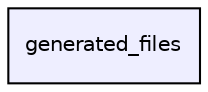digraph "generated_files" {
  compound=true
  node [ fontsize="10", fontname="Helvetica"];
  edge [ labelfontsize="10", labelfontname="Helvetica"];
  dir_06085b7b24223de90e3742e9030ed545 [shape=box, label="generated_files", style="filled", fillcolor="#eeeeff", pencolor="black", URL="dir_06085b7b24223de90e3742e9030ed545.html"];
}
